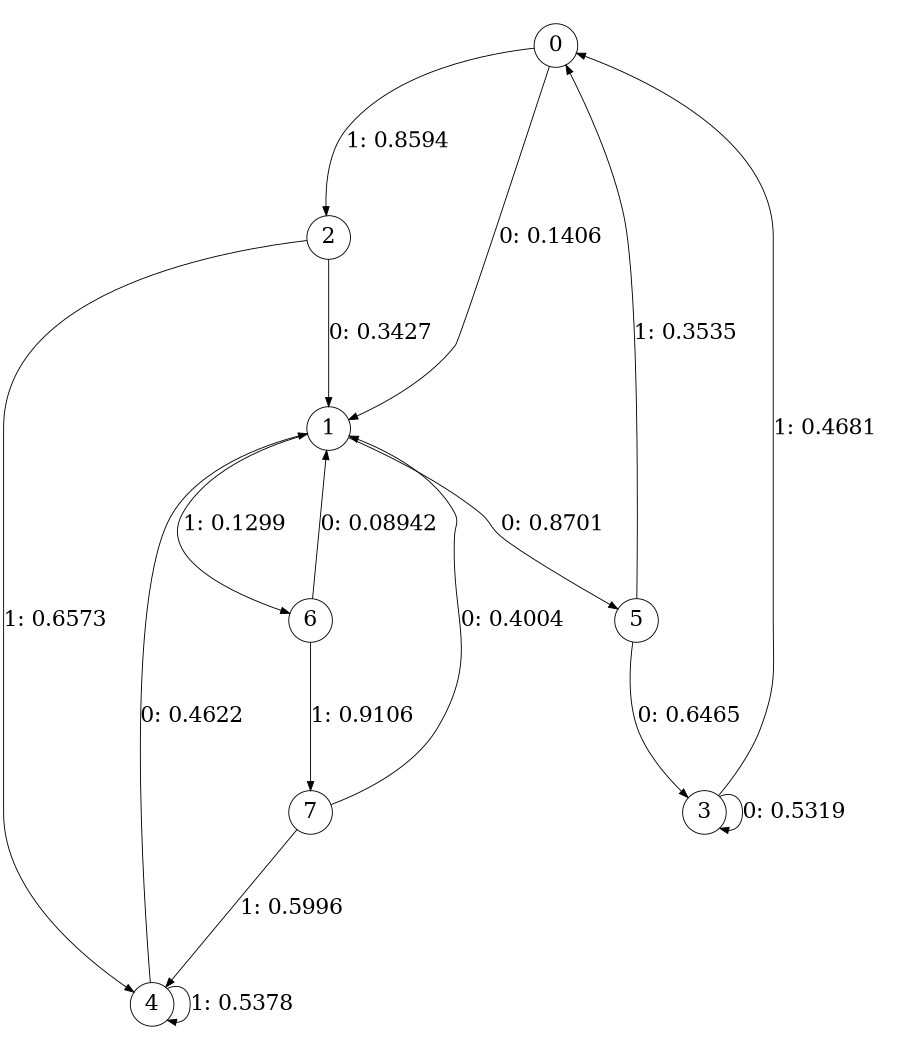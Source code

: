 digraph "ch23faceL4" {
size = "6,8.5";
ratio = "fill";
node [shape = circle];
node [fontsize = 24];
edge [fontsize = 24];
0 -> 1 [label = "0: 0.1406   "];
0 -> 2 [label = "1: 0.8594   "];
1 -> 5 [label = "0: 0.8701   "];
1 -> 6 [label = "1: 0.1299   "];
2 -> 1 [label = "0: 0.3427   "];
2 -> 4 [label = "1: 0.6573   "];
3 -> 3 [label = "0: 0.5319   "];
3 -> 0 [label = "1: 0.4681   "];
4 -> 1 [label = "0: 0.4622   "];
4 -> 4 [label = "1: 0.5378   "];
5 -> 3 [label = "0: 0.6465   "];
5 -> 0 [label = "1: 0.3535   "];
6 -> 1 [label = "0: 0.08942  "];
6 -> 7 [label = "1: 0.9106   "];
7 -> 1 [label = "0: 0.4004   "];
7 -> 4 [label = "1: 0.5996   "];
}